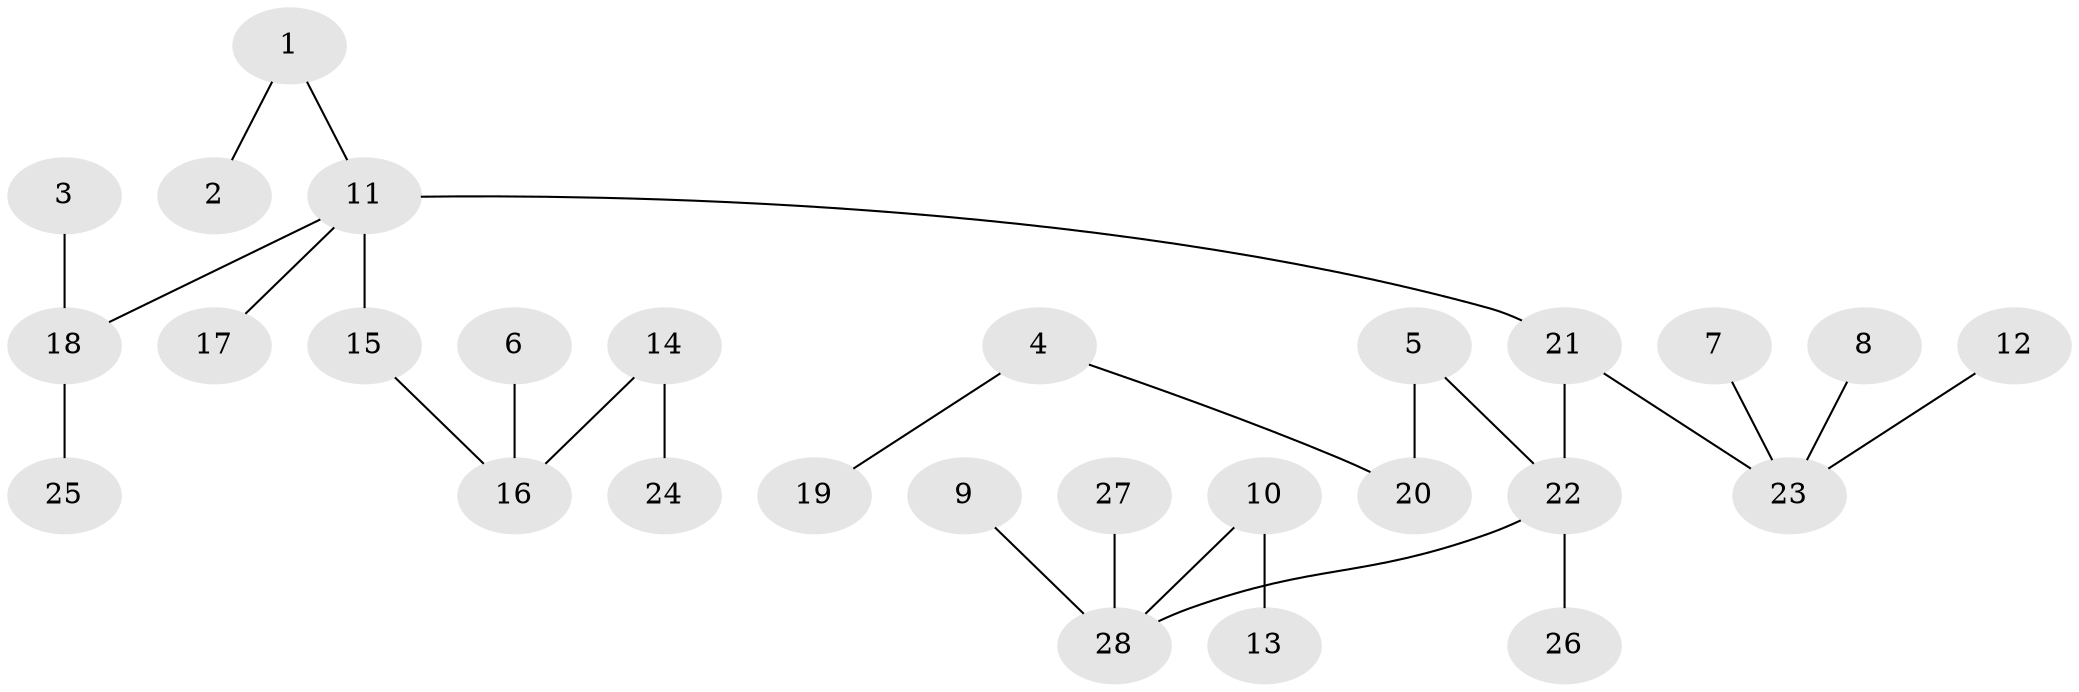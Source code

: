 // original degree distribution, {3: 0.08823529411764706, 7: 0.014705882352941176, 5: 0.058823529411764705, 6: 0.029411764705882353, 2: 0.27941176470588236, 1: 0.5147058823529411, 4: 0.014705882352941176}
// Generated by graph-tools (version 1.1) at 2025/37/03/04/25 23:37:29]
// undirected, 28 vertices, 27 edges
graph export_dot {
  node [color=gray90,style=filled];
  1;
  2;
  3;
  4;
  5;
  6;
  7;
  8;
  9;
  10;
  11;
  12;
  13;
  14;
  15;
  16;
  17;
  18;
  19;
  20;
  21;
  22;
  23;
  24;
  25;
  26;
  27;
  28;
  1 -- 2 [weight=1.0];
  1 -- 11 [weight=1.0];
  3 -- 18 [weight=1.0];
  4 -- 19 [weight=1.0];
  4 -- 20 [weight=1.0];
  5 -- 20 [weight=1.0];
  5 -- 22 [weight=1.0];
  6 -- 16 [weight=1.0];
  7 -- 23 [weight=1.0];
  8 -- 23 [weight=1.0];
  9 -- 28 [weight=1.0];
  10 -- 13 [weight=1.0];
  10 -- 28 [weight=1.0];
  11 -- 15 [weight=1.0];
  11 -- 17 [weight=1.0];
  11 -- 18 [weight=1.0];
  11 -- 21 [weight=1.0];
  12 -- 23 [weight=1.0];
  14 -- 16 [weight=1.0];
  14 -- 24 [weight=1.0];
  15 -- 16 [weight=1.0];
  18 -- 25 [weight=1.0];
  21 -- 22 [weight=1.0];
  21 -- 23 [weight=1.0];
  22 -- 26 [weight=1.0];
  22 -- 28 [weight=1.0];
  27 -- 28 [weight=1.0];
}
